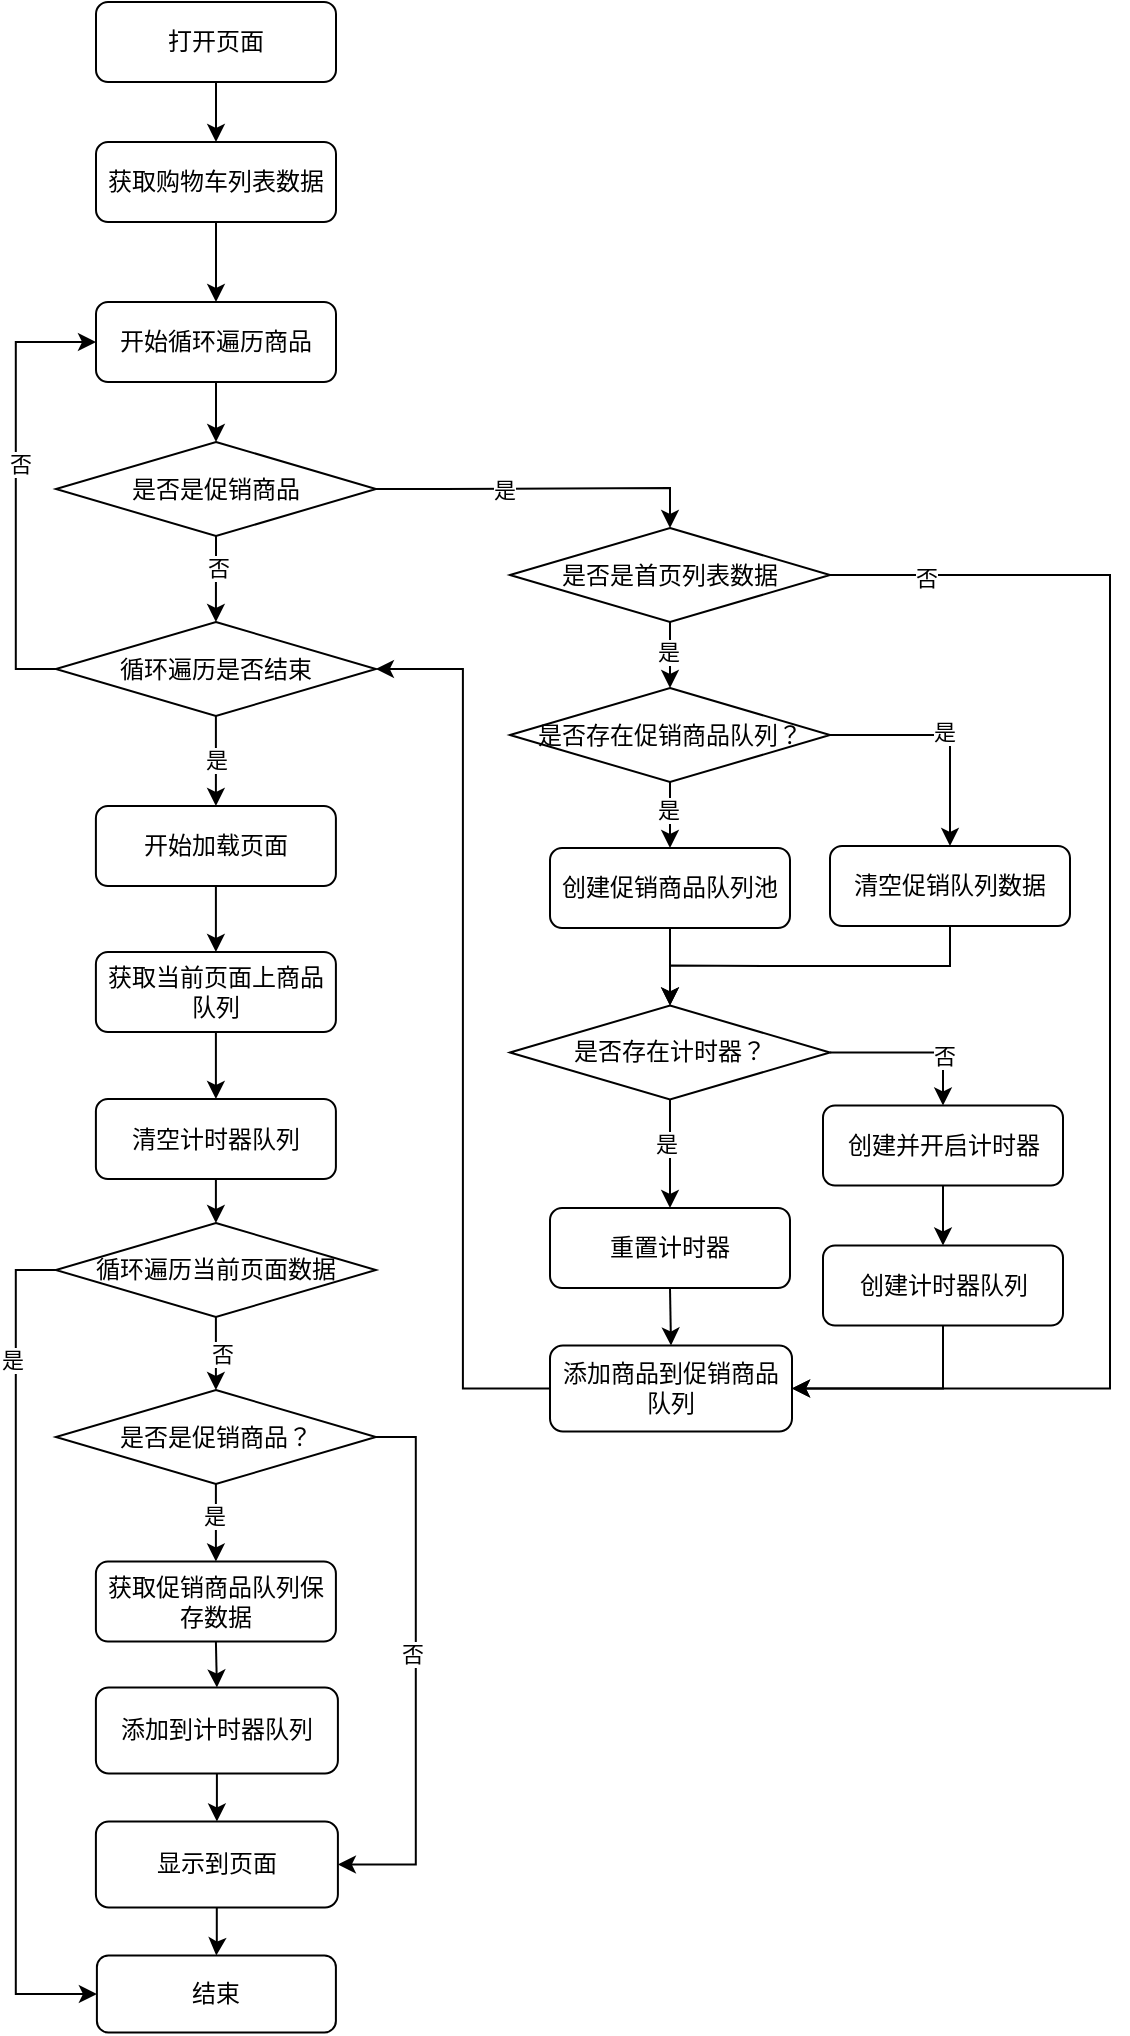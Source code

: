 <mxfile version="24.8.3">
  <diagram name="第 1 页" id="R6g4_k_lo_HqXa_tKg9e">
    <mxGraphModel dx="1242" dy="1925" grid="1" gridSize="10" guides="1" tooltips="1" connect="1" arrows="1" fold="1" page="1" pageScale="1" pageWidth="827" pageHeight="1169" math="0" shadow="0">
      <root>
        <mxCell id="0" />
        <mxCell id="1" parent="0" />
        <mxCell id="FPhpKPtuI8EvFTrIbxDG-2" style="edgeStyle=orthogonalEdgeStyle;rounded=0;orthogonalLoop=1;jettySize=auto;html=1;exitX=0.5;exitY=1;exitDx=0;exitDy=0;entryX=0.5;entryY=0;entryDx=0;entryDy=0;" parent="1" source="IqsxcXfb04PyP9Ou5wMe-1" target="FPhpKPtuI8EvFTrIbxDG-1" edge="1">
          <mxGeometry relative="1" as="geometry" />
        </mxCell>
        <mxCell id="IqsxcXfb04PyP9Ou5wMe-1" value="打开页面" style="rounded=1;whiteSpace=wrap;html=1;" parent="1" vertex="1">
          <mxGeometry x="320" y="-210" width="120" height="40" as="geometry" />
        </mxCell>
        <mxCell id="hnkRWAMvvyc26GEdg2sQ-3" style="edgeStyle=orthogonalEdgeStyle;rounded=0;orthogonalLoop=1;jettySize=auto;html=1;exitX=0.5;exitY=1;exitDx=0;exitDy=0;entryX=0.5;entryY=0;entryDx=0;entryDy=0;" edge="1" parent="1" source="IqsxcXfb04PyP9Ou5wMe-4" target="hnkRWAMvvyc26GEdg2sQ-1">
          <mxGeometry relative="1" as="geometry" />
        </mxCell>
        <mxCell id="IqsxcXfb04PyP9Ou5wMe-4" value="开始循环遍历商品" style="rounded=1;whiteSpace=wrap;html=1;" parent="1" vertex="1">
          <mxGeometry x="320" y="-60" width="120" height="40" as="geometry" />
        </mxCell>
        <mxCell id="hnkRWAMvvyc26GEdg2sQ-66" style="edgeStyle=orthogonalEdgeStyle;rounded=0;orthogonalLoop=1;jettySize=auto;html=1;exitX=0;exitY=0.5;exitDx=0;exitDy=0;entryX=1;entryY=0.5;entryDx=0;entryDy=0;" edge="1" parent="1" source="IqsxcXfb04PyP9Ou5wMe-25" target="FPhpKPtuI8EvFTrIbxDG-35">
          <mxGeometry relative="1" as="geometry" />
        </mxCell>
        <mxCell id="IqsxcXfb04PyP9Ou5wMe-25" value="添加商品到促销商品队列" style="rounded=1;whiteSpace=wrap;html=1;" parent="1" vertex="1">
          <mxGeometry x="547" y="461.75" width="121" height="43" as="geometry" />
        </mxCell>
        <mxCell id="FPhpKPtuI8EvFTrIbxDG-58" style="edgeStyle=orthogonalEdgeStyle;rounded=0;orthogonalLoop=1;jettySize=auto;html=1;exitX=0.5;exitY=1;exitDx=0;exitDy=0;" parent="1" source="IqsxcXfb04PyP9Ou5wMe-28" target="FPhpKPtuI8EvFTrIbxDG-57" edge="1">
          <mxGeometry relative="1" as="geometry" />
        </mxCell>
        <mxCell id="IqsxcXfb04PyP9Ou5wMe-28" value="创建并开启计时器" style="rounded=1;whiteSpace=wrap;html=1;" parent="1" vertex="1">
          <mxGeometry x="683.5" y="341.75" width="120" height="40" as="geometry" />
        </mxCell>
        <mxCell id="hnkRWAMvvyc26GEdg2sQ-2" style="edgeStyle=orthogonalEdgeStyle;rounded=0;orthogonalLoop=1;jettySize=auto;html=1;exitX=0.5;exitY=1;exitDx=0;exitDy=0;" edge="1" parent="1" source="FPhpKPtuI8EvFTrIbxDG-1" target="IqsxcXfb04PyP9Ou5wMe-4">
          <mxGeometry relative="1" as="geometry" />
        </mxCell>
        <mxCell id="FPhpKPtuI8EvFTrIbxDG-1" value="获取购物车列表数据" style="rounded=1;whiteSpace=wrap;html=1;" parent="1" vertex="1">
          <mxGeometry x="320" y="-140" width="120" height="40" as="geometry" />
        </mxCell>
        <mxCell id="hnkRWAMvvyc26GEdg2sQ-38" style="edgeStyle=orthogonalEdgeStyle;rounded=0;orthogonalLoop=1;jettySize=auto;html=1;exitX=0.5;exitY=1;exitDx=0;exitDy=0;entryX=0.5;entryY=0;entryDx=0;entryDy=0;" edge="1" parent="1" source="FPhpKPtuI8EvFTrIbxDG-7" target="hnkRWAMvvyc26GEdg2sQ-37">
          <mxGeometry relative="1" as="geometry" />
        </mxCell>
        <mxCell id="hnkRWAMvvyc26GEdg2sQ-39" value="是" style="edgeLabel;html=1;align=center;verticalAlign=middle;resizable=0;points=[];" vertex="1" connectable="0" parent="hnkRWAMvvyc26GEdg2sQ-38">
          <mxGeometry x="-0.161" y="-1" relative="1" as="geometry">
            <mxPoint as="offset" />
          </mxGeometry>
        </mxCell>
        <mxCell id="hnkRWAMvvyc26GEdg2sQ-41" style="edgeStyle=orthogonalEdgeStyle;rounded=0;orthogonalLoop=1;jettySize=auto;html=1;exitX=1;exitY=0.5;exitDx=0;exitDy=0;entryX=0.5;entryY=0;entryDx=0;entryDy=0;" edge="1" parent="1" source="FPhpKPtuI8EvFTrIbxDG-7" target="hnkRWAMvvyc26GEdg2sQ-40">
          <mxGeometry relative="1" as="geometry" />
        </mxCell>
        <mxCell id="hnkRWAMvvyc26GEdg2sQ-42" value="是" style="edgeLabel;html=1;align=center;verticalAlign=middle;resizable=0;points=[];" vertex="1" connectable="0" parent="hnkRWAMvvyc26GEdg2sQ-41">
          <mxGeometry x="-0.017" y="2" relative="1" as="geometry">
            <mxPoint as="offset" />
          </mxGeometry>
        </mxCell>
        <mxCell id="FPhpKPtuI8EvFTrIbxDG-7" value="是否存在促销商品队列？" style="rhombus;whiteSpace=wrap;html=1;" parent="1" vertex="1">
          <mxGeometry x="527" y="133" width="160" height="47" as="geometry" />
        </mxCell>
        <mxCell id="FPhpKPtuI8EvFTrIbxDG-21" style="edgeStyle=orthogonalEdgeStyle;rounded=0;orthogonalLoop=1;jettySize=auto;html=1;exitX=0.5;exitY=1;exitDx=0;exitDy=0;entryX=0.5;entryY=0;entryDx=0;entryDy=0;" parent="1" source="FPhpKPtuI8EvFTrIbxDG-8" target="FPhpKPtuI8EvFTrIbxDG-18" edge="1">
          <mxGeometry relative="1" as="geometry" />
        </mxCell>
        <mxCell id="FPhpKPtuI8EvFTrIbxDG-22" value="是" style="edgeLabel;html=1;align=center;verticalAlign=middle;resizable=0;points=[];" parent="FPhpKPtuI8EvFTrIbxDG-21" vertex="1" connectable="0">
          <mxGeometry x="-0.209" y="-2" relative="1" as="geometry">
            <mxPoint as="offset" />
          </mxGeometry>
        </mxCell>
        <mxCell id="hnkRWAMvvyc26GEdg2sQ-48" style="edgeStyle=orthogonalEdgeStyle;rounded=0;orthogonalLoop=1;jettySize=auto;html=1;exitX=1;exitY=0.5;exitDx=0;exitDy=0;entryX=0.5;entryY=0;entryDx=0;entryDy=0;" edge="1" parent="1" source="FPhpKPtuI8EvFTrIbxDG-8" target="IqsxcXfb04PyP9Ou5wMe-28">
          <mxGeometry relative="1" as="geometry" />
        </mxCell>
        <mxCell id="hnkRWAMvvyc26GEdg2sQ-49" value="否" style="edgeLabel;html=1;align=center;verticalAlign=middle;resizable=0;points=[];" vertex="1" connectable="0" parent="hnkRWAMvvyc26GEdg2sQ-48">
          <mxGeometry x="0.385" relative="1" as="geometry">
            <mxPoint as="offset" />
          </mxGeometry>
        </mxCell>
        <mxCell id="FPhpKPtuI8EvFTrIbxDG-8" value="是否存在计时器？" style="rhombus;whiteSpace=wrap;html=1;" parent="1" vertex="1">
          <mxGeometry x="527" y="291.75" width="160" height="47" as="geometry" />
        </mxCell>
        <mxCell id="hnkRWAMvvyc26GEdg2sQ-50" style="edgeStyle=orthogonalEdgeStyle;rounded=0;orthogonalLoop=1;jettySize=auto;html=1;exitX=0.5;exitY=1;exitDx=0;exitDy=0;entryX=0.5;entryY=0;entryDx=0;entryDy=0;" edge="1" parent="1" source="FPhpKPtuI8EvFTrIbxDG-18" target="IqsxcXfb04PyP9Ou5wMe-25">
          <mxGeometry relative="1" as="geometry" />
        </mxCell>
        <mxCell id="FPhpKPtuI8EvFTrIbxDG-18" value="重置计时器" style="rounded=1;whiteSpace=wrap;html=1;" parent="1" vertex="1">
          <mxGeometry x="547" y="393" width="120" height="40" as="geometry" />
        </mxCell>
        <mxCell id="FPhpKPtuI8EvFTrIbxDG-72" style="edgeStyle=orthogonalEdgeStyle;rounded=0;orthogonalLoop=1;jettySize=auto;html=1;exitX=0.5;exitY=1;exitDx=0;exitDy=0;entryX=0.5;entryY=0;entryDx=0;entryDy=0;" parent="1" source="FPhpKPtuI8EvFTrIbxDG-35" target="FPhpKPtuI8EvFTrIbxDG-46" edge="1">
          <mxGeometry relative="1" as="geometry" />
        </mxCell>
        <mxCell id="FPhpKPtuI8EvFTrIbxDG-73" value="是" style="edgeLabel;html=1;align=center;verticalAlign=middle;resizable=0;points=[];" parent="FPhpKPtuI8EvFTrIbxDG-72" vertex="1" connectable="0">
          <mxGeometry x="-0.023" relative="1" as="geometry">
            <mxPoint as="offset" />
          </mxGeometry>
        </mxCell>
        <mxCell id="hnkRWAMvvyc26GEdg2sQ-64" style="edgeStyle=orthogonalEdgeStyle;rounded=0;orthogonalLoop=1;jettySize=auto;html=1;exitX=0;exitY=0.5;exitDx=0;exitDy=0;entryX=0;entryY=0.5;entryDx=0;entryDy=0;" edge="1" parent="1" source="FPhpKPtuI8EvFTrIbxDG-35" target="IqsxcXfb04PyP9Ou5wMe-4">
          <mxGeometry relative="1" as="geometry" />
        </mxCell>
        <mxCell id="hnkRWAMvvyc26GEdg2sQ-65" value="否" style="edgeLabel;html=1;align=center;verticalAlign=middle;resizable=0;points=[];" vertex="1" connectable="0" parent="hnkRWAMvvyc26GEdg2sQ-64">
          <mxGeometry x="0.096" y="-2" relative="1" as="geometry">
            <mxPoint as="offset" />
          </mxGeometry>
        </mxCell>
        <mxCell id="FPhpKPtuI8EvFTrIbxDG-35" value="循环遍历是否结束" style="rhombus;whiteSpace=wrap;html=1;" parent="1" vertex="1">
          <mxGeometry x="299.95" y="100" width="160" height="47" as="geometry" />
        </mxCell>
        <mxCell id="FPhpKPtuI8EvFTrIbxDG-51" style="edgeStyle=orthogonalEdgeStyle;rounded=0;orthogonalLoop=1;jettySize=auto;html=1;exitX=0.5;exitY=1;exitDx=0;exitDy=0;entryX=0.5;entryY=0;entryDx=0;entryDy=0;" parent="1" source="FPhpKPtuI8EvFTrIbxDG-46" target="FPhpKPtuI8EvFTrIbxDG-50" edge="1">
          <mxGeometry relative="1" as="geometry" />
        </mxCell>
        <mxCell id="FPhpKPtuI8EvFTrIbxDG-46" value="开始加载页面" style="rounded=1;whiteSpace=wrap;html=1;" parent="1" vertex="1">
          <mxGeometry x="319.95" y="192" width="120" height="40" as="geometry" />
        </mxCell>
        <mxCell id="FPhpKPtuI8EvFTrIbxDG-61" style="edgeStyle=orthogonalEdgeStyle;rounded=0;orthogonalLoop=1;jettySize=auto;html=1;exitX=0.5;exitY=1;exitDx=0;exitDy=0;entryX=0.5;entryY=0;entryDx=0;entryDy=0;" parent="1" source="FPhpKPtuI8EvFTrIbxDG-50" target="FPhpKPtuI8EvFTrIbxDG-60" edge="1">
          <mxGeometry relative="1" as="geometry" />
        </mxCell>
        <mxCell id="FPhpKPtuI8EvFTrIbxDG-50" value="获取当前页面上商品队列" style="rounded=1;whiteSpace=wrap;html=1;" parent="1" vertex="1">
          <mxGeometry x="319.95" y="265" width="120" height="40" as="geometry" />
        </mxCell>
        <mxCell id="FPhpKPtuI8EvFTrIbxDG-55" style="edgeStyle=orthogonalEdgeStyle;rounded=0;orthogonalLoop=1;jettySize=auto;html=1;exitX=0.5;exitY=1;exitDx=0;exitDy=0;entryX=0.5;entryY=0;entryDx=0;entryDy=0;" parent="1" source="FPhpKPtuI8EvFTrIbxDG-52" target="FPhpKPtuI8EvFTrIbxDG-54" edge="1">
          <mxGeometry relative="1" as="geometry" />
        </mxCell>
        <mxCell id="hnkRWAMvvyc26GEdg2sQ-35" value="是" style="edgeLabel;html=1;align=center;verticalAlign=middle;resizable=0;points=[];" vertex="1" connectable="0" parent="FPhpKPtuI8EvFTrIbxDG-55">
          <mxGeometry x="-0.17" y="-1" relative="1" as="geometry">
            <mxPoint as="offset" />
          </mxGeometry>
        </mxCell>
        <mxCell id="FPhpKPtuI8EvFTrIbxDG-68" style="edgeStyle=orthogonalEdgeStyle;rounded=0;orthogonalLoop=1;jettySize=auto;html=1;exitX=1;exitY=0.5;exitDx=0;exitDy=0;entryX=1;entryY=0.5;entryDx=0;entryDy=0;" parent="1" source="FPhpKPtuI8EvFTrIbxDG-52" target="FPhpKPtuI8EvFTrIbxDG-65" edge="1">
          <mxGeometry relative="1" as="geometry" />
        </mxCell>
        <mxCell id="FPhpKPtuI8EvFTrIbxDG-69" value="否" style="edgeLabel;html=1;align=center;verticalAlign=middle;resizable=0;points=[];" parent="FPhpKPtuI8EvFTrIbxDG-68" vertex="1" connectable="0">
          <mxGeometry x="-0.062" y="-2" relative="1" as="geometry">
            <mxPoint as="offset" />
          </mxGeometry>
        </mxCell>
        <mxCell id="FPhpKPtuI8EvFTrIbxDG-52" value="是否是促销商品？" style="rhombus;whiteSpace=wrap;html=1;" parent="1" vertex="1">
          <mxGeometry x="299.95" y="484" width="160" height="47" as="geometry" />
        </mxCell>
        <mxCell id="FPhpKPtuI8EvFTrIbxDG-63" style="edgeStyle=orthogonalEdgeStyle;rounded=0;orthogonalLoop=1;jettySize=auto;html=1;exitX=0.5;exitY=1;exitDx=0;exitDy=0;entryX=0.5;entryY=0;entryDx=0;entryDy=0;" parent="1" source="FPhpKPtuI8EvFTrIbxDG-54" target="FPhpKPtuI8EvFTrIbxDG-56" edge="1">
          <mxGeometry relative="1" as="geometry" />
        </mxCell>
        <mxCell id="FPhpKPtuI8EvFTrIbxDG-54" value="获取促销商品队列保存数据" style="rounded=1;whiteSpace=wrap;html=1;" parent="1" vertex="1">
          <mxGeometry x="319.95" y="569.75" width="120" height="40" as="geometry" />
        </mxCell>
        <mxCell id="FPhpKPtuI8EvFTrIbxDG-66" style="edgeStyle=orthogonalEdgeStyle;rounded=0;orthogonalLoop=1;jettySize=auto;html=1;exitX=0.5;exitY=1;exitDx=0;exitDy=0;entryX=0.5;entryY=0;entryDx=0;entryDy=0;" parent="1" source="FPhpKPtuI8EvFTrIbxDG-56" target="FPhpKPtuI8EvFTrIbxDG-65" edge="1">
          <mxGeometry relative="1" as="geometry" />
        </mxCell>
        <mxCell id="FPhpKPtuI8EvFTrIbxDG-56" value="&lt;div&gt;添加到计时器队列&lt;/div&gt;" style="rounded=1;whiteSpace=wrap;html=1;" parent="1" vertex="1">
          <mxGeometry x="319.95" y="632.75" width="121" height="43" as="geometry" />
        </mxCell>
        <mxCell id="FPhpKPtuI8EvFTrIbxDG-59" style="edgeStyle=orthogonalEdgeStyle;rounded=0;orthogonalLoop=1;jettySize=auto;html=1;exitX=0.5;exitY=1;exitDx=0;exitDy=0;entryX=1;entryY=0.5;entryDx=0;entryDy=0;" parent="1" source="FPhpKPtuI8EvFTrIbxDG-57" target="IqsxcXfb04PyP9Ou5wMe-25" edge="1">
          <mxGeometry relative="1" as="geometry" />
        </mxCell>
        <mxCell id="FPhpKPtuI8EvFTrIbxDG-57" value="创建计时器队列" style="rounded=1;whiteSpace=wrap;html=1;" parent="1" vertex="1">
          <mxGeometry x="683.5" y="411.75" width="120" height="40" as="geometry" />
        </mxCell>
        <mxCell id="FPhpKPtuI8EvFTrIbxDG-87" style="edgeStyle=orthogonalEdgeStyle;rounded=0;orthogonalLoop=1;jettySize=auto;html=1;exitX=0.5;exitY=1;exitDx=0;exitDy=0;entryX=0.5;entryY=0;entryDx=0;entryDy=0;" parent="1" source="FPhpKPtuI8EvFTrIbxDG-60" target="FPhpKPtuI8EvFTrIbxDG-86" edge="1">
          <mxGeometry relative="1" as="geometry" />
        </mxCell>
        <mxCell id="FPhpKPtuI8EvFTrIbxDG-60" value="清空计时器队列" style="rounded=1;whiteSpace=wrap;html=1;" parent="1" vertex="1">
          <mxGeometry x="319.95" y="338.5" width="120" height="40" as="geometry" />
        </mxCell>
        <mxCell id="FPhpKPtuI8EvFTrIbxDG-71" value="" style="edgeStyle=orthogonalEdgeStyle;rounded=0;orthogonalLoop=1;jettySize=auto;html=1;" parent="1" source="FPhpKPtuI8EvFTrIbxDG-65" target="FPhpKPtuI8EvFTrIbxDG-70" edge="1">
          <mxGeometry relative="1" as="geometry" />
        </mxCell>
        <mxCell id="FPhpKPtuI8EvFTrIbxDG-65" value="显示到页面" style="rounded=1;whiteSpace=wrap;html=1;" parent="1" vertex="1">
          <mxGeometry x="319.95" y="699.75" width="121" height="43" as="geometry" />
        </mxCell>
        <mxCell id="FPhpKPtuI8EvFTrIbxDG-70" value="结束" style="whiteSpace=wrap;html=1;rounded=1;" parent="1" vertex="1">
          <mxGeometry x="320.45" y="766.75" width="119.5" height="38.5" as="geometry" />
        </mxCell>
        <mxCell id="FPhpKPtuI8EvFTrIbxDG-89" style="edgeStyle=orthogonalEdgeStyle;rounded=0;orthogonalLoop=1;jettySize=auto;html=1;exitX=0.5;exitY=1;exitDx=0;exitDy=0;entryX=0.5;entryY=0;entryDx=0;entryDy=0;" parent="1" source="FPhpKPtuI8EvFTrIbxDG-86" target="FPhpKPtuI8EvFTrIbxDG-52" edge="1">
          <mxGeometry relative="1" as="geometry" />
        </mxCell>
        <mxCell id="FPhpKPtuI8EvFTrIbxDG-90" value="否" style="edgeLabel;html=1;align=center;verticalAlign=middle;resizable=0;points=[];" parent="FPhpKPtuI8EvFTrIbxDG-89" vertex="1" connectable="0">
          <mxGeometry x="0.015" y="3" relative="1" as="geometry">
            <mxPoint as="offset" />
          </mxGeometry>
        </mxCell>
        <mxCell id="FPhpKPtuI8EvFTrIbxDG-91" style="edgeStyle=orthogonalEdgeStyle;rounded=0;orthogonalLoop=1;jettySize=auto;html=1;exitX=0;exitY=0.5;exitDx=0;exitDy=0;entryX=0;entryY=0.5;entryDx=0;entryDy=0;" parent="1" source="FPhpKPtuI8EvFTrIbxDG-86" target="FPhpKPtuI8EvFTrIbxDG-70" edge="1">
          <mxGeometry relative="1" as="geometry" />
        </mxCell>
        <mxCell id="FPhpKPtuI8EvFTrIbxDG-92" value="是" style="edgeLabel;html=1;align=center;verticalAlign=middle;resizable=0;points=[];" parent="FPhpKPtuI8EvFTrIbxDG-91" vertex="1" connectable="0">
          <mxGeometry x="-0.692" y="-2" relative="1" as="geometry">
            <mxPoint as="offset" />
          </mxGeometry>
        </mxCell>
        <mxCell id="FPhpKPtuI8EvFTrIbxDG-86" value="循环遍历当前页面数据" style="rhombus;whiteSpace=wrap;html=1;" parent="1" vertex="1">
          <mxGeometry x="299.95" y="400.5" width="160" height="47" as="geometry" />
        </mxCell>
        <mxCell id="hnkRWAMvvyc26GEdg2sQ-60" style="edgeStyle=orthogonalEdgeStyle;rounded=0;orthogonalLoop=1;jettySize=auto;html=1;exitX=1;exitY=0.5;exitDx=0;exitDy=0;entryX=0.5;entryY=0;entryDx=0;entryDy=0;" edge="1" parent="1" source="hnkRWAMvvyc26GEdg2sQ-1" target="hnkRWAMvvyc26GEdg2sQ-4">
          <mxGeometry relative="1" as="geometry" />
        </mxCell>
        <mxCell id="hnkRWAMvvyc26GEdg2sQ-61" value="是" style="edgeLabel;html=1;align=center;verticalAlign=middle;resizable=0;points=[];" vertex="1" connectable="0" parent="hnkRWAMvvyc26GEdg2sQ-60">
          <mxGeometry x="-0.228" relative="1" as="geometry">
            <mxPoint y="1" as="offset" />
          </mxGeometry>
        </mxCell>
        <mxCell id="hnkRWAMvvyc26GEdg2sQ-62" style="edgeStyle=orthogonalEdgeStyle;rounded=0;orthogonalLoop=1;jettySize=auto;html=1;exitX=0.5;exitY=1;exitDx=0;exitDy=0;entryX=0.5;entryY=0;entryDx=0;entryDy=0;" edge="1" parent="1" source="hnkRWAMvvyc26GEdg2sQ-1" target="FPhpKPtuI8EvFTrIbxDG-35">
          <mxGeometry relative="1" as="geometry" />
        </mxCell>
        <mxCell id="hnkRWAMvvyc26GEdg2sQ-63" value="否" style="edgeLabel;html=1;align=center;verticalAlign=middle;resizable=0;points=[];" vertex="1" connectable="0" parent="hnkRWAMvvyc26GEdg2sQ-62">
          <mxGeometry x="-0.256" y="1" relative="1" as="geometry">
            <mxPoint as="offset" />
          </mxGeometry>
        </mxCell>
        <mxCell id="hnkRWAMvvyc26GEdg2sQ-1" value="是否是促销商品" style="rhombus;whiteSpace=wrap;html=1;" vertex="1" parent="1">
          <mxGeometry x="300" y="10" width="160" height="47" as="geometry" />
        </mxCell>
        <mxCell id="hnkRWAMvvyc26GEdg2sQ-17" style="edgeStyle=orthogonalEdgeStyle;rounded=0;orthogonalLoop=1;jettySize=auto;html=1;exitX=0.5;exitY=1;exitDx=0;exitDy=0;entryX=0.5;entryY=0;entryDx=0;entryDy=0;" edge="1" parent="1" source="hnkRWAMvvyc26GEdg2sQ-4" target="FPhpKPtuI8EvFTrIbxDG-7">
          <mxGeometry relative="1" as="geometry" />
        </mxCell>
        <mxCell id="hnkRWAMvvyc26GEdg2sQ-18" value="是" style="edgeLabel;html=1;align=center;verticalAlign=middle;resizable=0;points=[];" vertex="1" connectable="0" parent="hnkRWAMvvyc26GEdg2sQ-17">
          <mxGeometry x="-0.084" y="-1" relative="1" as="geometry">
            <mxPoint as="offset" />
          </mxGeometry>
        </mxCell>
        <mxCell id="hnkRWAMvvyc26GEdg2sQ-58" style="edgeStyle=orthogonalEdgeStyle;rounded=0;orthogonalLoop=1;jettySize=auto;html=1;exitX=1;exitY=0.5;exitDx=0;exitDy=0;entryX=1;entryY=0.5;entryDx=0;entryDy=0;" edge="1" parent="1" source="hnkRWAMvvyc26GEdg2sQ-4" target="IqsxcXfb04PyP9Ou5wMe-25">
          <mxGeometry relative="1" as="geometry">
            <Array as="points">
              <mxPoint x="827" y="77" />
              <mxPoint x="827" y="483" />
            </Array>
          </mxGeometry>
        </mxCell>
        <mxCell id="hnkRWAMvvyc26GEdg2sQ-59" value="否" style="edgeLabel;html=1;align=center;verticalAlign=middle;resizable=0;points=[];" vertex="1" connectable="0" parent="hnkRWAMvvyc26GEdg2sQ-58">
          <mxGeometry x="-0.864" relative="1" as="geometry">
            <mxPoint y="1" as="offset" />
          </mxGeometry>
        </mxCell>
        <mxCell id="hnkRWAMvvyc26GEdg2sQ-4" value="是否是首页列表数据" style="rhombus;whiteSpace=wrap;html=1;" vertex="1" parent="1">
          <mxGeometry x="527" y="53" width="160" height="47" as="geometry" />
        </mxCell>
        <mxCell id="hnkRWAMvvyc26GEdg2sQ-51" style="edgeStyle=orthogonalEdgeStyle;rounded=0;orthogonalLoop=1;jettySize=auto;html=1;exitX=0.5;exitY=1;exitDx=0;exitDy=0;entryX=0.5;entryY=0;entryDx=0;entryDy=0;" edge="1" parent="1" source="hnkRWAMvvyc26GEdg2sQ-37" target="FPhpKPtuI8EvFTrIbxDG-8">
          <mxGeometry relative="1" as="geometry" />
        </mxCell>
        <mxCell id="hnkRWAMvvyc26GEdg2sQ-37" value="创建促销商品队列池" style="rounded=1;whiteSpace=wrap;html=1;" vertex="1" parent="1">
          <mxGeometry x="547" y="213" width="120" height="40" as="geometry" />
        </mxCell>
        <mxCell id="hnkRWAMvvyc26GEdg2sQ-43" style="edgeStyle=orthogonalEdgeStyle;rounded=0;orthogonalLoop=1;jettySize=auto;html=1;exitX=0.5;exitY=1;exitDx=0;exitDy=0;entryX=0.5;entryY=0;entryDx=0;entryDy=0;" edge="1" parent="1" source="hnkRWAMvvyc26GEdg2sQ-40" target="FPhpKPtuI8EvFTrIbxDG-8">
          <mxGeometry relative="1" as="geometry" />
        </mxCell>
        <mxCell id="hnkRWAMvvyc26GEdg2sQ-40" value="清空促销队列数据" style="rounded=1;whiteSpace=wrap;html=1;" vertex="1" parent="1">
          <mxGeometry x="687" y="212" width="120" height="40" as="geometry" />
        </mxCell>
      </root>
    </mxGraphModel>
  </diagram>
</mxfile>
